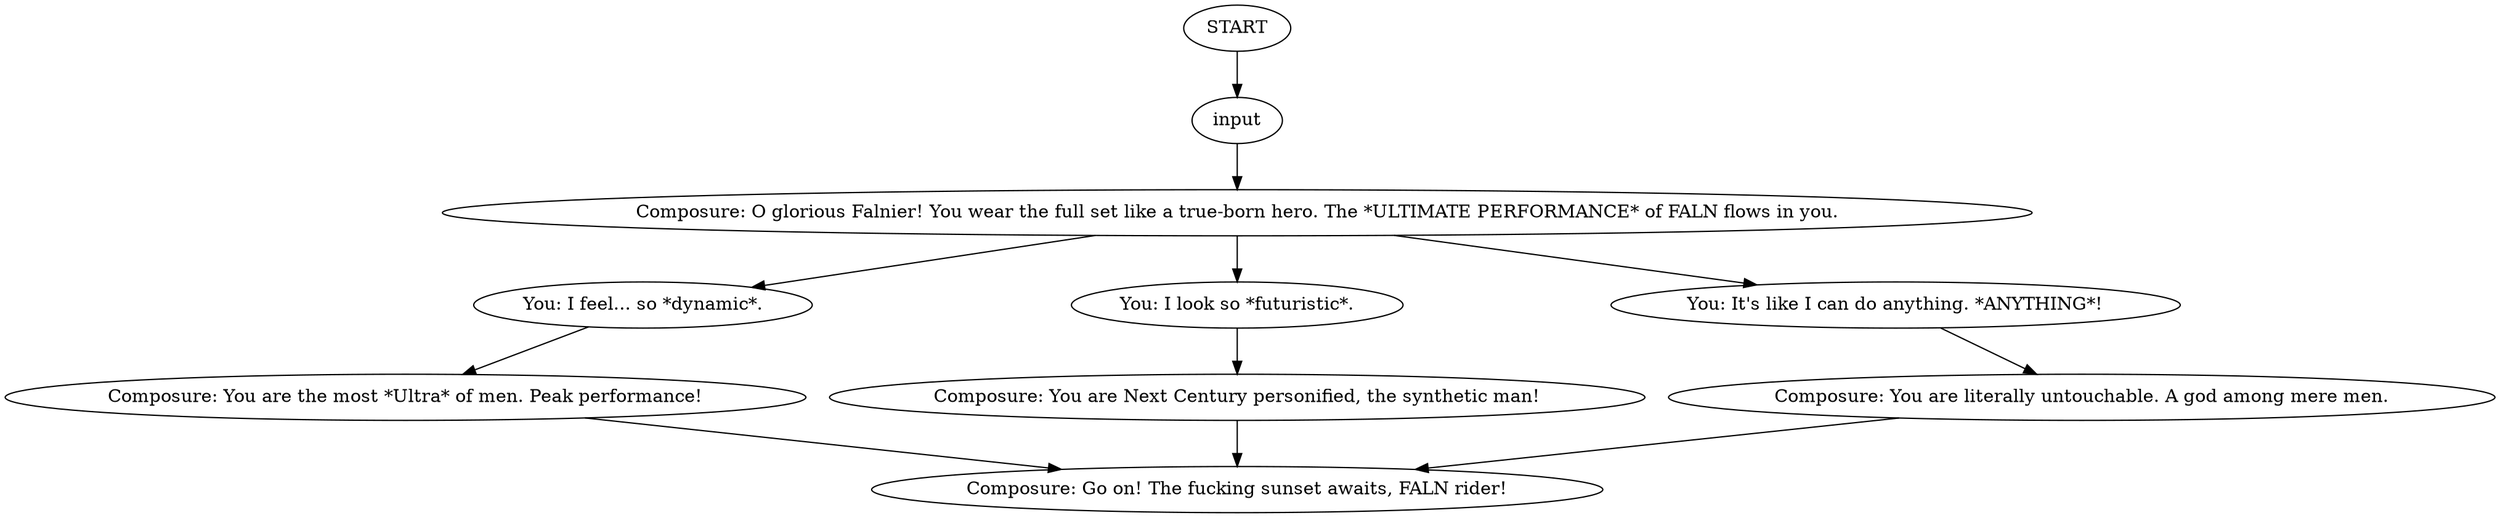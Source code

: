 # SEAFORT ORB / full faln set
# test case orb for wearing the full faln set if you have all of the items.
# ==================================================
digraph G {
	  0 [label="START"];
	  1 [label="input"];
	  2 [label="Composure: Go on! The fucking sunset awaits, FALN rider!"];
	  3 [label="You: I feel... so *dynamic*."];
	  4 [label="You: I look so *futuristic*."];
	  5 [label="Composure: You are Next Century personified, the synthetic man!"];
	  6 [label="You: It's like I can do anything. *ANYTHING*!"];
	  8 [label="Composure: You are literally untouchable. A god among mere men."];
	  9 [label="Composure: O glorious Falnier! You wear the full set like a true-born hero. The *ULTIMATE PERFORMANCE* of FALN flows in you."];
	  10 [label="Composure: You are the most *Ultra* of men. Peak performance!"];
	  0 -> 1
	  1 -> 9
	  3 -> 10
	  4 -> 5
	  5 -> 2
	  6 -> 8
	  8 -> 2
	  9 -> 3
	  9 -> 4
	  9 -> 6
	  10 -> 2
}

